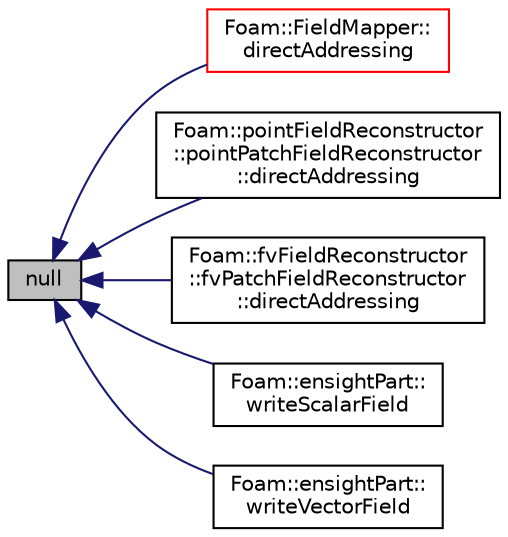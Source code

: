 digraph "null"
{
  bgcolor="transparent";
  edge [fontname="Helvetica",fontsize="10",labelfontname="Helvetica",labelfontsize="10"];
  node [fontname="Helvetica",fontsize="10",shape=record];
  rankdir="LR";
  Node1 [label="null",height=0.2,width=0.4,color="black", fillcolor="grey75", style="filled", fontcolor="black"];
  Node1 -> Node2 [dir="back",color="midnightblue",fontsize="10",style="solid",fontname="Helvetica"];
  Node2 [label="Foam::FieldMapper::\ldirectAddressing",height=0.2,width=0.4,color="red",URL="$a00765.html#ad240c1e56da5df8d3f32428b7327c6b3"];
  Node1 -> Node3 [dir="back",color="midnightblue",fontsize="10",style="solid",fontname="Helvetica"];
  Node3 [label="Foam::pointFieldReconstructor\l::pointPatchFieldReconstructor\l::directAddressing",height=0.2,width=0.4,color="black",URL="$a01896.html#aacd2580c47b815a69bcf1eccf7a7ff41"];
  Node1 -> Node4 [dir="back",color="midnightblue",fontsize="10",style="solid",fontname="Helvetica"];
  Node4 [label="Foam::fvFieldReconstructor\l::fvPatchFieldReconstructor\l::directAddressing",height=0.2,width=0.4,color="black",URL="$a00888.html#aacd2580c47b815a69bcf1eccf7a7ff41"];
  Node1 -> Node5 [dir="back",color="midnightblue",fontsize="10",style="solid",fontname="Helvetica"];
  Node5 [label="Foam::ensightPart::\lwriteScalarField",height=0.2,width=0.4,color="black",URL="$a00647.html#a65ad618b610319e0ef4c0080afd1f3f0",tooltip="Write scalar field. "];
  Node1 -> Node6 [dir="back",color="midnightblue",fontsize="10",style="solid",fontname="Helvetica"];
  Node6 [label="Foam::ensightPart::\lwriteVectorField",height=0.2,width=0.4,color="black",URL="$a00647.html#abb57fcdac84a89a406c3850598af0ad7",tooltip="Write vector field components. "];
}
